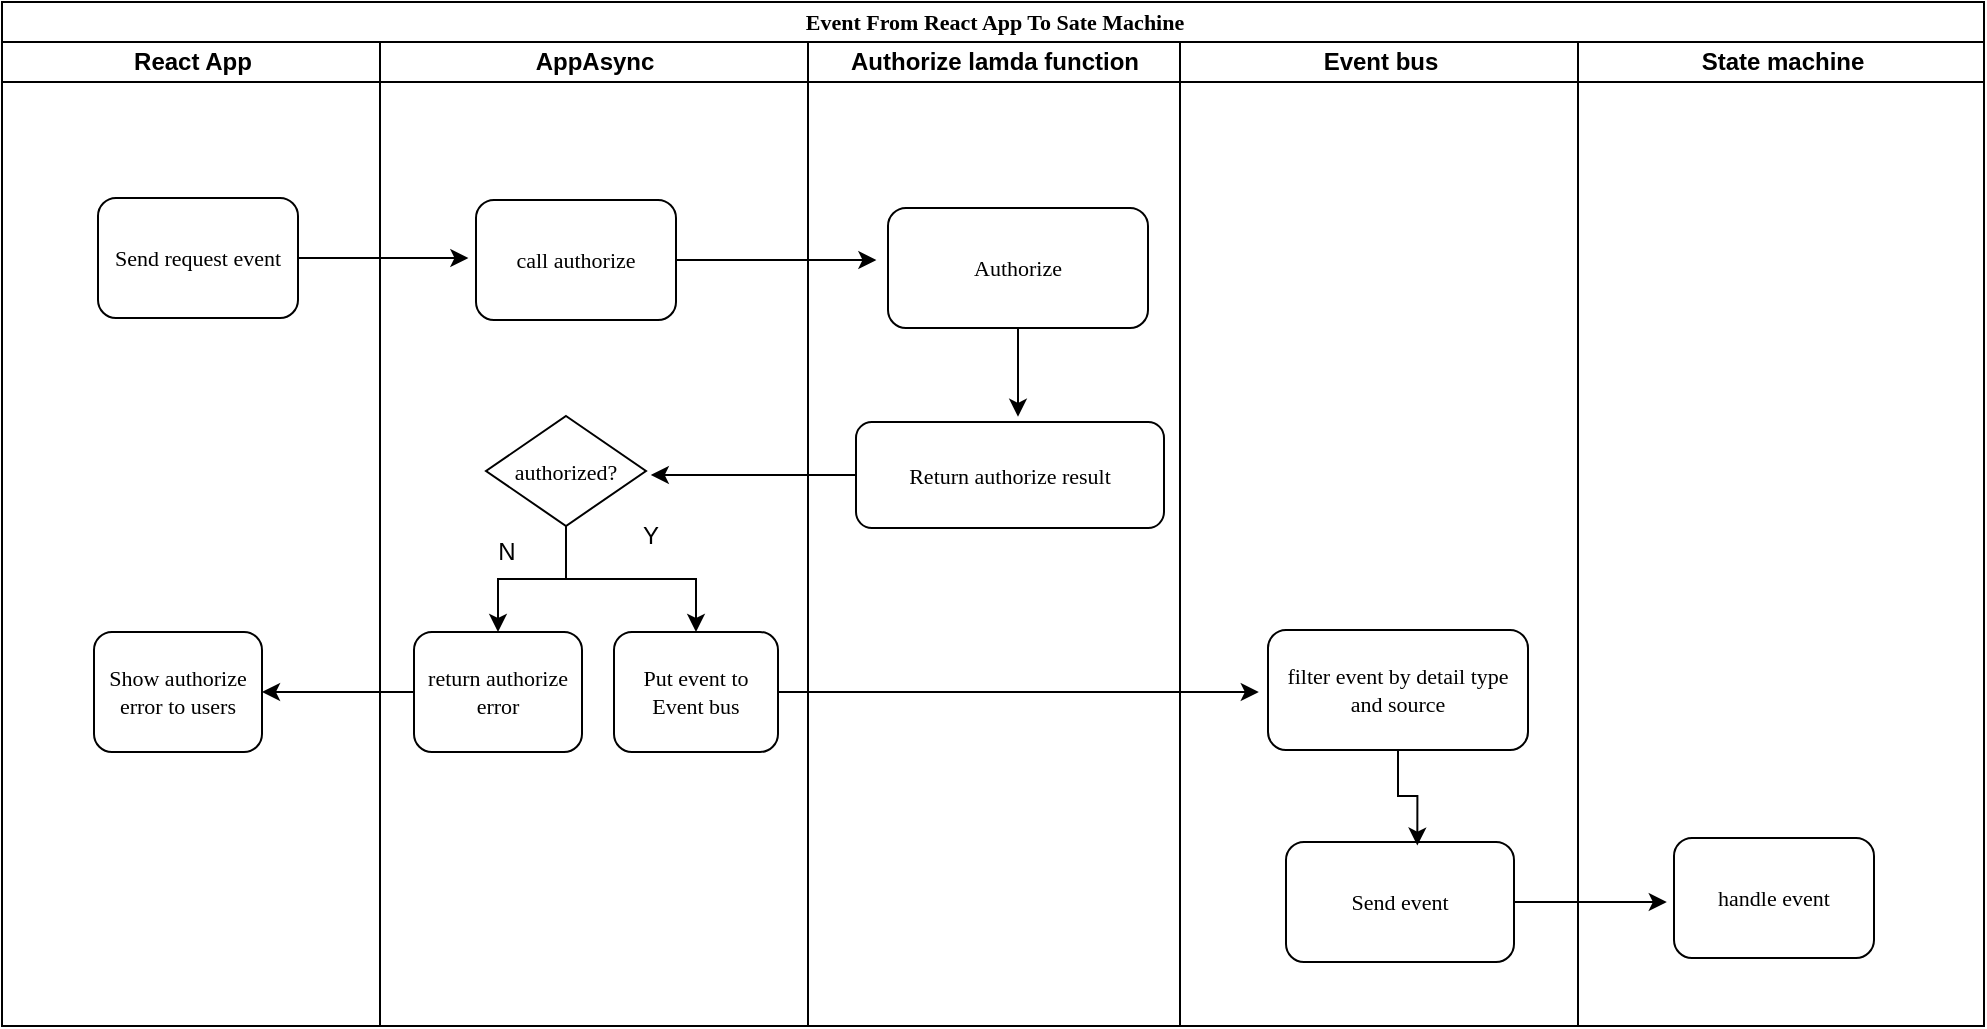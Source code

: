<mxfile version="22.1.3" type="github">
  <diagram name="Page-1" id="OJeX0IDQ4PMq7jFIIPjB">
    <mxGraphModel dx="1050" dy="581" grid="0" gridSize="10" guides="1" tooltips="1" connect="1" arrows="1" fold="1" page="1" pageScale="1" pageWidth="850" pageHeight="1100" math="0" shadow="0">
      <root>
        <mxCell id="0" />
        <mxCell id="1" parent="0" />
        <mxCell id="tBMw4O4xf4G6506pLHV_-1" value="&lt;font style=&quot;font-size: 11px;&quot;&gt;Event From React App To Sate Machine&lt;/font&gt;" style="swimlane;html=1;childLayout=stackLayout;startSize=20;rounded=0;shadow=0;labelBackgroundColor=none;strokeWidth=1;fontFamily=Verdana;fontSize=8;align=center;" parent="1" vertex="1">
          <mxGeometry x="540" y="18" width="991" height="512" as="geometry" />
        </mxCell>
        <mxCell id="tBMw4O4xf4G6506pLHV_-6" value="React App" style="swimlane;html=1;startSize=20;" parent="tBMw4O4xf4G6506pLHV_-1" vertex="1">
          <mxGeometry y="20" width="189" height="492" as="geometry" />
        </mxCell>
        <mxCell id="tBMw4O4xf4G6506pLHV_-82" style="edgeStyle=orthogonalEdgeStyle;rounded=0;orthogonalLoop=1;jettySize=auto;html=1;" parent="tBMw4O4xf4G6506pLHV_-6" source="tBMw4O4xf4G6506pLHV_-3" edge="1">
          <mxGeometry relative="1" as="geometry">
            <mxPoint x="233.2" y="108" as="targetPoint" />
          </mxGeometry>
        </mxCell>
        <mxCell id="tBMw4O4xf4G6506pLHV_-3" value="&lt;font style=&quot;font-size: 11px;&quot;&gt;Send request event&lt;/font&gt;" style="rounded=1;whiteSpace=wrap;html=1;shadow=0;labelBackgroundColor=none;strokeWidth=1;fontFamily=Verdana;fontSize=8;align=center;" parent="tBMw4O4xf4G6506pLHV_-6" vertex="1">
          <mxGeometry x="48" y="78" width="100" height="60" as="geometry" />
        </mxCell>
        <mxCell id="tBMw4O4xf4G6506pLHV_-80" value="&lt;font style=&quot;font-size: 11px;&quot;&gt;Show authorize error to users&lt;/font&gt;" style="rounded=1;whiteSpace=wrap;html=1;shadow=0;labelBackgroundColor=none;strokeWidth=1;fontFamily=Verdana;fontSize=8;align=center;" parent="tBMw4O4xf4G6506pLHV_-6" vertex="1">
          <mxGeometry x="46" y="295" width="84" height="60" as="geometry" />
        </mxCell>
        <mxCell id="tBMw4O4xf4G6506pLHV_-8" value="AppAsync" style="swimlane;html=1;startSize=20;" parent="tBMw4O4xf4G6506pLHV_-1" vertex="1">
          <mxGeometry x="189" y="20" width="214" height="492" as="geometry" />
        </mxCell>
        <mxCell id="tBMw4O4xf4G6506pLHV_-89" style="edgeStyle=orthogonalEdgeStyle;rounded=0;orthogonalLoop=1;jettySize=auto;html=1;" parent="tBMw4O4xf4G6506pLHV_-8" source="tBMw4O4xf4G6506pLHV_-11" edge="1">
          <mxGeometry relative="1" as="geometry">
            <mxPoint x="439.4" y="325" as="targetPoint" />
          </mxGeometry>
        </mxCell>
        <mxCell id="tBMw4O4xf4G6506pLHV_-11" value="&lt;font style=&quot;font-size: 11px;&quot;&gt;Put event to Event bus&lt;/font&gt;" style="rounded=1;whiteSpace=wrap;html=1;shadow=0;labelBackgroundColor=none;strokeWidth=1;fontFamily=Verdana;fontSize=8;align=center;" parent="tBMw4O4xf4G6506pLHV_-8" vertex="1">
          <mxGeometry x="117" y="295" width="82" height="60" as="geometry" />
        </mxCell>
        <mxCell id="tBMw4O4xf4G6506pLHV_-86" style="edgeStyle=orthogonalEdgeStyle;rounded=0;orthogonalLoop=1;jettySize=auto;html=1;" parent="tBMw4O4xf4G6506pLHV_-8" source="tBMw4O4xf4G6506pLHV_-19" target="tBMw4O4xf4G6506pLHV_-11" edge="1">
          <mxGeometry relative="1" as="geometry" />
        </mxCell>
        <mxCell id="tBMw4O4xf4G6506pLHV_-87" style="edgeStyle=orthogonalEdgeStyle;rounded=0;orthogonalLoop=1;jettySize=auto;html=1;entryX=0.5;entryY=0;entryDx=0;entryDy=0;" parent="tBMw4O4xf4G6506pLHV_-8" source="tBMw4O4xf4G6506pLHV_-19" target="tBMw4O4xf4G6506pLHV_-79" edge="1">
          <mxGeometry relative="1" as="geometry" />
        </mxCell>
        <mxCell id="tBMw4O4xf4G6506pLHV_-19" value="&lt;font style=&quot;font-size: 11px;&quot;&gt;authorized?&lt;/font&gt;" style="rhombus;whiteSpace=wrap;html=1;rounded=0;shadow=0;labelBackgroundColor=none;strokeWidth=1;fontFamily=Verdana;fontSize=8;align=center;" parent="tBMw4O4xf4G6506pLHV_-8" vertex="1">
          <mxGeometry x="53" y="187" width="80" height="55" as="geometry" />
        </mxCell>
        <mxCell id="tBMw4O4xf4G6506pLHV_-83" style="edgeStyle=orthogonalEdgeStyle;rounded=0;orthogonalLoop=1;jettySize=auto;html=1;" parent="tBMw4O4xf4G6506pLHV_-8" source="tBMw4O4xf4G6506pLHV_-76" edge="1">
          <mxGeometry relative="1" as="geometry">
            <mxPoint x="248.2" y="109" as="targetPoint" />
          </mxGeometry>
        </mxCell>
        <mxCell id="tBMw4O4xf4G6506pLHV_-76" value="&lt;span style=&quot;font-size: 11px;&quot;&gt;call authorize&lt;/span&gt;" style="rounded=1;whiteSpace=wrap;html=1;shadow=0;labelBackgroundColor=none;strokeWidth=1;fontFamily=Verdana;fontSize=8;align=center;" parent="tBMw4O4xf4G6506pLHV_-8" vertex="1">
          <mxGeometry x="48" y="79" width="100" height="60" as="geometry" />
        </mxCell>
        <mxCell id="tBMw4O4xf4G6506pLHV_-79" value="&lt;font style=&quot;font-size: 11px;&quot;&gt;return authorize error&lt;/font&gt;" style="rounded=1;whiteSpace=wrap;html=1;shadow=0;labelBackgroundColor=none;strokeWidth=1;fontFamily=Verdana;fontSize=8;align=center;" parent="tBMw4O4xf4G6506pLHV_-8" vertex="1">
          <mxGeometry x="17" y="295" width="84" height="60" as="geometry" />
        </mxCell>
        <mxCell id="tBMw4O4xf4G6506pLHV_-15" value="Authorize lamda function" style="swimlane;html=1;startSize=20;" parent="tBMw4O4xf4G6506pLHV_-1" vertex="1">
          <mxGeometry x="403" y="20" width="186" height="492" as="geometry" />
        </mxCell>
        <mxCell id="tBMw4O4xf4G6506pLHV_-84" style="edgeStyle=orthogonalEdgeStyle;rounded=0;orthogonalLoop=1;jettySize=auto;html=1;" parent="tBMw4O4xf4G6506pLHV_-15" source="tBMw4O4xf4G6506pLHV_-9" edge="1">
          <mxGeometry relative="1" as="geometry">
            <mxPoint x="105" y="187.4" as="targetPoint" />
          </mxGeometry>
        </mxCell>
        <mxCell id="tBMw4O4xf4G6506pLHV_-9" value="&lt;span style=&quot;font-size: 11px;&quot;&gt;Authorize&lt;/span&gt;" style="rounded=1;whiteSpace=wrap;html=1;shadow=0;labelBackgroundColor=none;strokeWidth=1;fontFamily=Verdana;fontSize=8;align=center;" parent="tBMw4O4xf4G6506pLHV_-15" vertex="1">
          <mxGeometry x="40" y="83" width="130" height="60" as="geometry" />
        </mxCell>
        <mxCell id="tBMw4O4xf4G6506pLHV_-85" style="edgeStyle=orthogonalEdgeStyle;rounded=0;orthogonalLoop=1;jettySize=auto;html=1;" parent="tBMw4O4xf4G6506pLHV_-15" source="tBMw4O4xf4G6506pLHV_-77" edge="1">
          <mxGeometry relative="1" as="geometry">
            <mxPoint x="-78.6" y="216.5" as="targetPoint" />
          </mxGeometry>
        </mxCell>
        <mxCell id="tBMw4O4xf4G6506pLHV_-77" value="&lt;font style=&quot;font-size: 11px;&quot;&gt;Return&amp;nbsp;authorize result&lt;/font&gt;" style="rounded=1;whiteSpace=wrap;html=1;shadow=0;labelBackgroundColor=none;strokeWidth=1;fontFamily=Verdana;fontSize=8;align=center;" parent="tBMw4O4xf4G6506pLHV_-15" vertex="1">
          <mxGeometry x="24" y="190" width="154" height="53" as="geometry" />
        </mxCell>
        <mxCell id="tBMw4O4xf4G6506pLHV_-2" value="Event bus" style="swimlane;html=1;startSize=20;" parent="tBMw4O4xf4G6506pLHV_-1" vertex="1">
          <mxGeometry x="589" y="20" width="199" height="492" as="geometry" />
        </mxCell>
        <mxCell id="tBMw4O4xf4G6506pLHV_-7" value="&lt;font style=&quot;font-size: 11px;&quot;&gt;filter event by detail type and source&lt;/font&gt;" style="rounded=1;whiteSpace=wrap;html=1;shadow=0;labelBackgroundColor=none;strokeWidth=1;fontFamily=Verdana;fontSize=8;align=center;" parent="tBMw4O4xf4G6506pLHV_-2" vertex="1">
          <mxGeometry x="44" y="294" width="130" height="60" as="geometry" />
        </mxCell>
        <mxCell id="tBMw4O4xf4G6506pLHV_-91" style="edgeStyle=orthogonalEdgeStyle;rounded=0;orthogonalLoop=1;jettySize=auto;html=1;" parent="tBMw4O4xf4G6506pLHV_-2" source="tBMw4O4xf4G6506pLHV_-16" edge="1">
          <mxGeometry relative="1" as="geometry">
            <mxPoint x="243.4" y="430" as="targetPoint" />
          </mxGeometry>
        </mxCell>
        <mxCell id="tBMw4O4xf4G6506pLHV_-16" value="&lt;span style=&quot;font-size: 11px;&quot;&gt;Send event&lt;/span&gt;" style="rounded=1;whiteSpace=wrap;html=1;shadow=0;labelBackgroundColor=none;strokeWidth=1;fontFamily=Verdana;fontSize=8;align=center;" parent="tBMw4O4xf4G6506pLHV_-2" vertex="1">
          <mxGeometry x="53" y="400" width="114" height="60" as="geometry" />
        </mxCell>
        <mxCell id="tBMw4O4xf4G6506pLHV_-90" style="edgeStyle=orthogonalEdgeStyle;rounded=0;orthogonalLoop=1;jettySize=auto;html=1;entryX=0.576;entryY=0.03;entryDx=0;entryDy=0;entryPerimeter=0;" parent="tBMw4O4xf4G6506pLHV_-2" source="tBMw4O4xf4G6506pLHV_-7" target="tBMw4O4xf4G6506pLHV_-16" edge="1">
          <mxGeometry relative="1" as="geometry" />
        </mxCell>
        <mxCell id="tBMw4O4xf4G6506pLHV_-54" value="State machine" style="swimlane;html=1;startSize=20;" parent="tBMw4O4xf4G6506pLHV_-1" vertex="1">
          <mxGeometry x="788" y="20" width="203" height="492" as="geometry" />
        </mxCell>
        <mxCell id="tBMw4O4xf4G6506pLHV_-81" value="&lt;span style=&quot;font-size: 11px;&quot;&gt;handle event&lt;/span&gt;" style="rounded=1;whiteSpace=wrap;html=1;shadow=0;labelBackgroundColor=none;strokeWidth=1;fontFamily=Verdana;fontSize=8;align=center;" parent="tBMw4O4xf4G6506pLHV_-54" vertex="1">
          <mxGeometry x="48" y="398" width="100" height="60" as="geometry" />
        </mxCell>
        <mxCell id="tBMw4O4xf4G6506pLHV_-88" style="edgeStyle=orthogonalEdgeStyle;rounded=0;orthogonalLoop=1;jettySize=auto;html=1;entryX=1;entryY=0.5;entryDx=0;entryDy=0;" parent="tBMw4O4xf4G6506pLHV_-1" source="tBMw4O4xf4G6506pLHV_-79" target="tBMw4O4xf4G6506pLHV_-80" edge="1">
          <mxGeometry relative="1" as="geometry" />
        </mxCell>
        <mxCell id="tBMw4O4xf4G6506pLHV_-97" value="N" style="text;html=1;align=center;verticalAlign=middle;resizable=0;points=[];autosize=1;strokeColor=none;fillColor=none;" parent="1" vertex="1">
          <mxGeometry x="778" y="280" width="27" height="26" as="geometry" />
        </mxCell>
        <mxCell id="tBMw4O4xf4G6506pLHV_-98" value="Y" style="text;html=1;align=center;verticalAlign=middle;resizable=0;points=[];autosize=1;strokeColor=none;fillColor=none;" parent="1" vertex="1">
          <mxGeometry x="851" y="272" width="26" height="26" as="geometry" />
        </mxCell>
      </root>
    </mxGraphModel>
  </diagram>
</mxfile>
